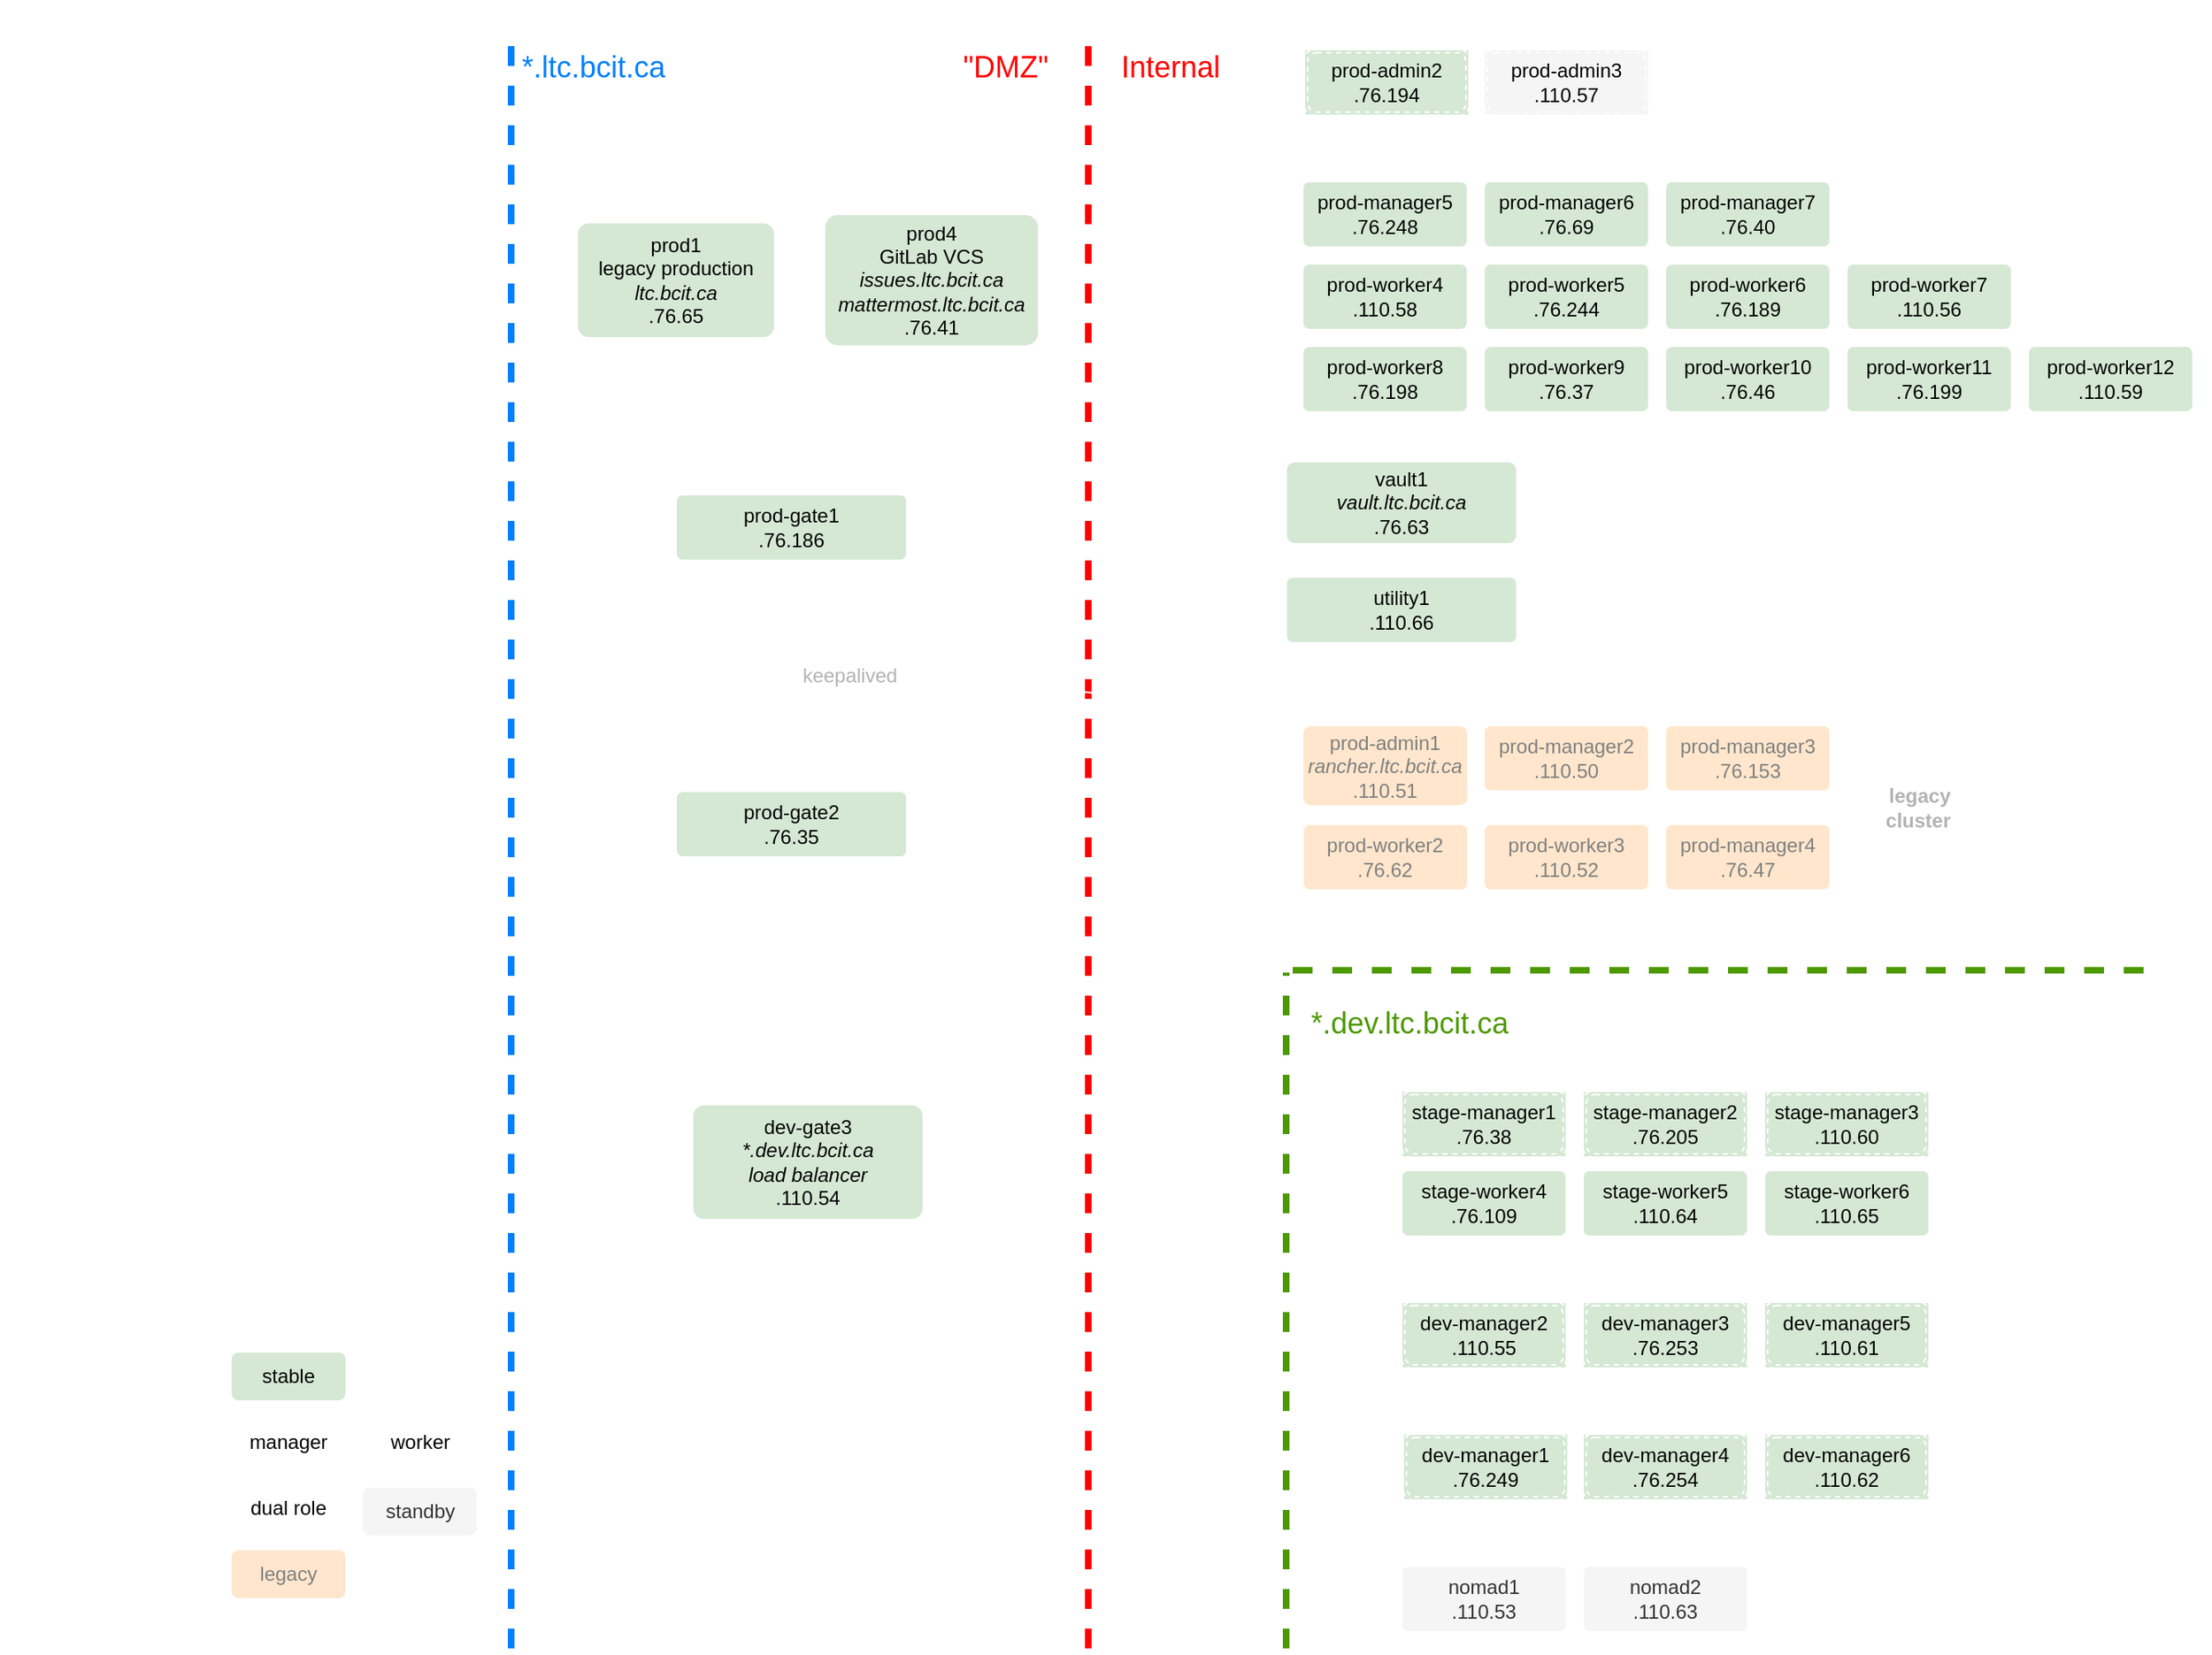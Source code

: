 <mxfile version="16.4.0" type="device"><diagram id="jypZsJmhGCqAaLn2Il6_" name="Page-1"><mxGraphModel dx="2291" dy="1031" grid="1" gridSize="10" guides="1" tooltips="1" connect="1" arrows="1" fold="1" page="1" pageScale="1" pageWidth="850" pageHeight="1100" math="0" shadow="0"><root><mxCell id="0"/><mxCell id="1" parent="0"/><mxCell id="ssO4QC-9UpLF29hUccAE-64" style="rounded=0;orthogonalLoop=1;jettySize=auto;html=1;exitX=0.55;exitY=0.95;exitDx=0;exitDy=0;exitPerimeter=0;entryX=0.5;entryY=0;entryDx=0;entryDy=0;strokeColor=#FFFFFF;" parent="1" source="ssO4QC-9UpLF29hUccAE-2" target="ssO4QC-9UpLF29hUccAE-63" edge="1"><mxGeometry relative="1" as="geometry"><mxPoint x="-1151.25" y="615.5" as="targetPoint"/><mxPoint x="-757.25" y="640" as="sourcePoint"/></mxGeometry></mxCell><mxCell id="ssO4QC-9UpLF29hUccAE-2" value="&lt;b&gt;&lt;font style=&quot;font-size: 20px&quot;&gt;Internet&lt;/font&gt;&lt;/b&gt;" style="ellipse;shape=cloud;whiteSpace=wrap;html=1;align=center;dashed=1;fillColor=none;strokeColor=#FFFFFF;fontColor=#FFFFFF;" parent="1" vertex="1"><mxGeometry x="-370" y="420" width="180" height="120" as="geometry"/></mxCell><mxCell id="ssO4QC-9UpLF29hUccAE-77" style="edgeStyle=none;orthogonalLoop=1;jettySize=auto;html=1;exitX=0.1;exitY=0.5;exitDx=0;exitDy=0;entryX=0;entryY=0.5;entryDx=0;entryDy=0;exitPerimeter=0;strokeColor=#FFFFFF;" parent="1" source="PNpzHPKhy2_oN3R26td1-3" target="ssO4QC-9UpLF29hUccAE-33" edge="1"><mxGeometry relative="1" as="geometry"><mxPoint x="-229.5" y="574.0" as="targetPoint"/><mxPoint x="140" y="525" as="sourcePoint"/></mxGeometry></mxCell><mxCell id="ssO4QC-9UpLF29hUccAE-78" style="edgeStyle=none;orthogonalLoop=1;jettySize=auto;html=1;exitX=0.1;exitY=0.5;exitDx=0;exitDy=0;entryX=0;entryY=0.75;entryDx=0;entryDy=0;exitPerimeter=0;strokeColor=#FFFFFF;" parent="1" source="PNpzHPKhy2_oN3R26td1-3" target="ssO4QC-9UpLF29hUccAE-26" edge="1"><mxGeometry relative="1" as="geometry"><mxPoint x="54" y="732" as="targetPoint"/><mxPoint x="140" y="525" as="sourcePoint"/></mxGeometry></mxCell><mxCell id="ssO4QC-9UpLF29hUccAE-79" style="edgeStyle=none;orthogonalLoop=1;jettySize=auto;html=1;exitX=1;exitY=0.5;exitDx=0;exitDy=0;entryX=0;entryY=0.5;entryDx=0;entryDy=0;strokeColor=#FFFFFF;" parent="1" source="ssO4QC-9UpLF29hUccAE-4" target="ssO4QC-9UpLF29hUccAE-27" edge="1"><mxGeometry relative="1" as="geometry"><mxPoint x="140" y="855" as="sourcePoint"/></mxGeometry></mxCell><mxCell id="ssO4QC-9UpLF29hUccAE-82" style="edgeStyle=none;orthogonalLoop=1;jettySize=auto;html=1;exitX=0.1;exitY=0.5;exitDx=0;exitDy=0;entryX=0;entryY=0.5;entryDx=0;entryDy=0;exitPerimeter=0;strokeColor=#FFFFFF;" parent="1" source="PNpzHPKhy2_oN3R26td1-3" target="ssO4QC-9UpLF29hUccAE-31" edge="1"><mxGeometry relative="1" as="geometry"><mxPoint x="140" y="525" as="sourcePoint"/></mxGeometry></mxCell><mxCell id="ssO4QC-9UpLF29hUccAE-3" value="prod-gate1&lt;i&gt;&lt;br&gt;&lt;/i&gt;.76.186" style="rounded=1;arcSize=10;whiteSpace=wrap;html=1;align=center;fillColor=#d5e8d4;strokeColor=#FFFFFF;" parent="1" vertex="1"><mxGeometry x="-30" y="450" width="140" height="40" as="geometry"/></mxCell><mxCell id="ssO4QC-9UpLF29hUccAE-83" style="edgeStyle=none;orthogonalLoop=1;jettySize=auto;html=1;exitX=1;exitY=0.5;exitDx=0;exitDy=0;entryX=0;entryY=0.5;entryDx=0;entryDy=0;strokeColor=#FFFFFF;" parent="1" source="ssO4QC-9UpLF29hUccAE-4" target="ssO4QC-9UpLF29hUccAE-28" edge="1"><mxGeometry relative="1" as="geometry"><mxPoint x="140" y="855" as="sourcePoint"/></mxGeometry></mxCell><mxCell id="ssO4QC-9UpLF29hUccAE-84" style="edgeStyle=none;orthogonalLoop=1;jettySize=auto;html=1;exitX=1;exitY=0.5;exitDx=0;exitDy=0;entryX=0;entryY=0.5;entryDx=0;entryDy=0;strokeColor=#FFFFFF;" parent="1" source="ssO4QC-9UpLF29hUccAE-4" target="ssO4QC-9UpLF29hUccAE-29" edge="1"><mxGeometry relative="1" as="geometry"><mxPoint x="140" y="855" as="sourcePoint"/></mxGeometry></mxCell><mxCell id="ssO4QC-9UpLF29hUccAE-86" style="edgeStyle=none;orthogonalLoop=1;jettySize=auto;html=1;exitX=1;exitY=0.5;exitDx=0;exitDy=0;entryX=0;entryY=0.5;entryDx=0;entryDy=0;strokeColor=#FFFFFF;" parent="1" source="ssO4QC-9UpLF29hUccAE-4" target="ssO4QC-9UpLF29hUccAE-41" edge="1"><mxGeometry relative="1" as="geometry"><mxPoint x="140" y="855" as="sourcePoint"/></mxGeometry></mxCell><mxCell id="ssO4QC-9UpLF29hUccAE-4" value="dev-gate3&lt;br&gt;&lt;i&gt;*.dev.ltc.bcit.ca&lt;br&gt;load balancer&lt;br&gt;&lt;/i&gt;.110.54" style="rounded=1;arcSize=10;whiteSpace=wrap;html=1;align=center;fillColor=#d5e8d4;strokeColor=#FFFFFF;" parent="1" vertex="1"><mxGeometry x="-20" y="820" width="140" height="70" as="geometry"/></mxCell><mxCell id="ssO4QC-9UpLF29hUccAE-30" value="prod4&lt;br&gt;GitLab VCS&lt;br&gt;&lt;i&gt;issues.ltc.bcit.ca&lt;br&gt;mattermost.ltc.bcit.ca&lt;br&gt;&lt;/i&gt;.76.41" style="rounded=1;arcSize=10;whiteSpace=wrap;html=1;align=center;fillColor=#d5e8d4;strokeColor=#FFFFFF;" parent="1" vertex="1"><mxGeometry x="60" y="280" width="130" height="80" as="geometry"/></mxCell><mxCell id="ssO4QC-9UpLF29hUccAE-62" value="prod1&lt;br&gt;legacy production&lt;br&gt;&lt;i&gt;ltc.bcit.ca&lt;br&gt;&lt;/i&gt;.76.65" style="rounded=1;arcSize=10;whiteSpace=wrap;html=1;align=center;fillColor=#d5e8d4;strokeColor=#FFFFFF;" parent="1" vertex="1"><mxGeometry x="-90" y="285" width="120" height="70" as="geometry"/></mxCell><mxCell id="ssO4QC-9UpLF29hUccAE-69" style="edgeStyle=none;orthogonalLoop=1;jettySize=auto;html=1;entryX=0.1;entryY=0.5;entryDx=0;entryDy=0;exitX=1;exitY=0.5;exitDx=0;exitDy=0;strokeWidth=1;strokeColor=#FFFFFF;entryPerimeter=0;" parent="1" source="ssO4QC-9UpLF29hUccAE-63" target="PNpzHPKhy2_oN3R26td1-2" edge="1"><mxGeometry relative="1" as="geometry"><mxPoint x="-991.25" y="670.5" as="sourcePoint"/><mxPoint x="-807.27" y="582.53" as="targetPoint"/></mxGeometry></mxCell><mxCell id="ssO4QC-9UpLF29hUccAE-70" style="edgeStyle=none;orthogonalLoop=1;jettySize=auto;html=1;exitX=1;exitY=0.5;exitDx=0;exitDy=0;entryX=0;entryY=0;entryDx=0;entryDy=0;strokeColor=#FFFFFF;" parent="1" source="ssO4QC-9UpLF29hUccAE-63" target="ssO4QC-9UpLF29hUccAE-4" edge="1"><mxGeometry relative="1" as="geometry"><mxPoint x="-454" y="869" as="targetPoint"/></mxGeometry></mxCell><mxCell id="ssO4QC-9UpLF29hUccAE-72" style="edgeStyle=none;orthogonalLoop=1;jettySize=auto;html=1;entryX=1;entryY=1;entryDx=0;entryDy=0;exitX=0.1;exitY=0.5;exitDx=0;exitDy=0;exitPerimeter=0;strokeColor=#FFFFFF;" parent="1" source="PNpzHPKhy2_oN3R26td1-3" target="ssO4QC-9UpLF29hUccAE-62" edge="1"><mxGeometry relative="1" as="geometry"><mxPoint x="-587" y="590" as="sourcePoint"/><mxPoint x="-97" y="635" as="targetPoint"/><Array as="points"><mxPoint x="170" y="440"/></Array></mxGeometry></mxCell><mxCell id="ssO4QC-9UpLF29hUccAE-81" style="edgeStyle=none;orthogonalLoop=1;jettySize=auto;html=1;entryX=0.5;entryY=1;entryDx=0;entryDy=0;exitX=0.1;exitY=0.5;exitDx=0;exitDy=0;exitPerimeter=0;strokeColor=#FFFFFF;" parent="1" source="PNpzHPKhy2_oN3R26td1-3" target="ssO4QC-9UpLF29hUccAE-30" edge="1"><mxGeometry relative="1" as="geometry"><mxPoint x="-767" y="800" as="sourcePoint"/><Array as="points"><mxPoint x="190" y="440"/></Array></mxGeometry></mxCell><mxCell id="ssO4QC-9UpLF29hUccAE-63" value="&lt;b style=&quot;font-size: 16px&quot;&gt;ITS&lt;br&gt;DNS&lt;/b&gt;" style="ellipse;whiteSpace=wrap;html=1;align=center;dashed=1;rounded=1;fillColor=none;strokeColor=#FFFFFF;fontColor=#FFFFFF;" parent="1" vertex="1"><mxGeometry x="-270" y="640" width="110" height="100" as="geometry"/></mxCell><mxCell id="ssO4QC-9UpLF29hUccAE-97" value="&lt;font style=&quot;font-size: 30px&quot; color=&quot;#ffffff&quot;&gt;&lt;b&gt;LTC Infrastructure&lt;br&gt;August 2022&lt;/b&gt;&lt;/font&gt;" style="text;html=1;strokeColor=none;fillColor=none;align=left;verticalAlign=middle;whiteSpace=wrap;rounded=0;" parent="1" vertex="1"><mxGeometry x="-440" y="150" width="300" height="110" as="geometry"/></mxCell><mxCell id="LwrFlGE9gnEI0ruCcwtA-12" style="edgeStyle=none;orthogonalLoop=1;jettySize=auto;html=1;entryX=0;entryY=0.5;entryDx=0;entryDy=0;exitX=0.1;exitY=0.5;exitDx=0;exitDy=0;exitPerimeter=0;strokeColor=#FFFFFF;" parent="1" source="PNpzHPKhy2_oN3R26td1-3" target="LwrFlGE9gnEI0ruCcwtA-11" edge="1"><mxGeometry relative="1" as="geometry"><mxPoint x="140" y="525" as="sourcePoint"/><mxPoint x="448" y="845" as="targetPoint"/></mxGeometry></mxCell><mxCell id="LwrFlGE9gnEI0ruCcwtA-46" value="&lt;font color=&quot;#ff0000&quot; style=&quot;font-size: 18px&quot;&gt;&quot;DMZ&quot;&lt;/font&gt;" style="text;html=1;strokeColor=none;fillColor=none;align=center;verticalAlign=middle;whiteSpace=wrap;rounded=0;dashed=1;fontSize=20;labelPosition=center;verticalLabelPosition=middle;" parent="1" vertex="1"><mxGeometry x="130" y="170" width="80" height="40" as="geometry"/></mxCell><mxCell id="LwrFlGE9gnEI0ruCcwtA-48" value="&lt;font color=&quot;#ff0000&quot; style=&quot;font-size: 18px&quot;&gt;Internal&lt;/font&gt;" style="text;html=1;strokeColor=none;fillColor=none;align=center;verticalAlign=middle;whiteSpace=wrap;rounded=0;dashed=1;fontSize=20;" parent="1" vertex="1"><mxGeometry x="230" y="170" width="80" height="40" as="geometry"/></mxCell><mxCell id="LwrFlGE9gnEI0ruCcwtA-50" value="" style="endArrow=none;dashed=1;html=1;strokeWidth=4;rounded=1;fontSize=26;fontColor=#FF0000;strokeColor=#FF0000;" parent="1" edge="1"><mxGeometry width="50" height="50" relative="1" as="geometry"><mxPoint x="220" y="1150" as="sourcePoint"/><mxPoint x="220" y="170" as="targetPoint"/></mxGeometry></mxCell><mxCell id="Dh-eU6Jg2qnH6y2vMVN5-1" style="edgeStyle=none;orthogonalLoop=1;jettySize=auto;html=1;entryX=0;entryY=0.039;entryDx=0;entryDy=0;strokeColor=#FFFFFF;exitX=0.1;exitY=0.5;exitDx=0;exitDy=0;exitPerimeter=0;entryPerimeter=0;" parent="1" source="PNpzHPKhy2_oN3R26td1-3" target="qlhoAPYAnQ4pRfNkZIUs-2" edge="1"><mxGeometry relative="1" as="geometry"><mxPoint x="-167" y="1270" as="targetPoint"/><mxPoint x="140" y="525" as="sourcePoint"/></mxGeometry></mxCell><mxCell id="qlhoAPYAnQ4pRfNkZIUs-22" value="" style="endArrow=none;dashed=1;html=1;rounded=1;fontSize=26;strokeColor=#007FFF;fontColor=#FF0000;strokeWidth=4;" parent="1" edge="1"><mxGeometry width="50" height="50" relative="1" as="geometry"><mxPoint x="-130" y="1150" as="sourcePoint"/><mxPoint x="-130" y="170" as="targetPoint"/></mxGeometry></mxCell><mxCell id="qlhoAPYAnQ4pRfNkZIUs-24" value="" style="endArrow=none;dashed=1;html=1;rounded=1;fontSize=26;strokeColor=#4D9900;fontColor=#FF0000;strokeWidth=4;" parent="1" edge="1"><mxGeometry width="50" height="50" relative="1" as="geometry"><mxPoint x="860" y="738.57" as="sourcePoint"/><mxPoint x="340" y="738.57" as="targetPoint"/></mxGeometry></mxCell><mxCell id="qlhoAPYAnQ4pRfNkZIUs-25" value="" style="endArrow=none;dashed=1;html=1;rounded=1;fontSize=26;strokeColor=#4D9900;fontColor=#FF0000;strokeWidth=4;" parent="1" edge="1"><mxGeometry width="50" height="50" relative="1" as="geometry"><mxPoint x="340" y="1150" as="sourcePoint"/><mxPoint x="340" y="740" as="targetPoint"/></mxGeometry></mxCell><mxCell id="qlhoAPYAnQ4pRfNkZIUs-26" value="&lt;font style=&quot;font-size: 18px&quot; color=&quot;#007fff&quot;&gt;*.ltc.bcit.ca&lt;/font&gt;" style="text;html=1;strokeColor=none;fillColor=none;align=center;verticalAlign=middle;whiteSpace=wrap;rounded=0;dashed=1;fontSize=20;" parent="1" vertex="1"><mxGeometry x="-130" y="170" width="100" height="40" as="geometry"/></mxCell><mxCell id="qlhoAPYAnQ4pRfNkZIUs-27" value="&lt;font style=&quot;font-size: 18px&quot; color=&quot;#4d9900&quot;&gt;*.dev.ltc.bcit.ca&lt;/font&gt;" style="text;html=1;strokeColor=none;fillColor=none;align=center;verticalAlign=middle;whiteSpace=wrap;rounded=0;dashed=1;fontSize=20;" parent="1" vertex="1"><mxGeometry x="350" y="750" width="130" height="40" as="geometry"/></mxCell><mxCell id="YeYnGHtXRdd9GafCND93-1" value="" style="group;fontColor=#B3B3B3;strokeColor=none;" parent="1" vertex="1" connectable="0"><mxGeometry x="340" y="580" width="410" height="120" as="geometry"/></mxCell><mxCell id="qlhoAPYAnQ4pRfNkZIUs-2" value="&lt;b&gt;&lt;font color=&quot;#b3b3b3&quot;&gt;legacy&lt;br&gt;cluster&lt;/font&gt;&lt;/b&gt;" style="shape=ext;margin=3;double=0;whiteSpace=wrap;html=1;align=right;fillColor=none;rounded=1;strokeColor=#FFFFFF;strokeWidth=1;spacingRight=5;arcSize=12;" parent="YeYnGHtXRdd9GafCND93-1" vertex="1"><mxGeometry width="410" height="120" as="geometry"/></mxCell><mxCell id="Dh-eU6Jg2qnH6y2vMVN5-2" value="&lt;font color=&quot;#808080&quot;&gt;prod-admin1&lt;br&gt;&lt;i&gt;rancher.ltc.bcit.ca&lt;br&gt;&lt;/i&gt;.110.51&lt;/font&gt;" style="rounded=1;arcSize=10;whiteSpace=wrap;html=1;align=center;fillColor=#ffe6cc;strokeColor=#FFFFFF;" parent="YeYnGHtXRdd9GafCND93-1" vertex="1"><mxGeometry x="10" y="10" width="100.25" height="49" as="geometry"/></mxCell><mxCell id="Dh-eU6Jg2qnH6y2vMVN5-5" value="&lt;font color=&quot;#808080&quot;&gt;prod-manager4&lt;br&gt;.76.47&lt;/font&gt;" style="rounded=1;arcSize=10;whiteSpace=wrap;html=1;align=center;fillColor=#ffe6cc;strokeColor=#FFFFFF;" parent="YeYnGHtXRdd9GafCND93-1" vertex="1"><mxGeometry x="230" y="70" width="100" height="40" as="geometry"/></mxCell><mxCell id="qlhoAPYAnQ4pRfNkZIUs-16" value="&lt;font color=&quot;#808080&quot;&gt;prod-worker2&lt;br&gt;.76.62&lt;/font&gt;" style="rounded=1;arcSize=10;whiteSpace=wrap;html=1;align=center;fillColor=#ffe6cc;strokeColor=#FFFFFF;" parent="YeYnGHtXRdd9GafCND93-1" vertex="1"><mxGeometry x="10.25" y="70" width="100" height="40" as="geometry"/></mxCell><mxCell id="qlhoAPYAnQ4pRfNkZIUs-18" value="&lt;font color=&quot;#808080&quot;&gt;prod-manager3&lt;br&gt;.76.153&lt;/font&gt;" style="rounded=1;arcSize=10;whiteSpace=wrap;html=1;align=center;fillColor=#ffe6cc;strokeColor=#FFFFFF;" parent="YeYnGHtXRdd9GafCND93-1" vertex="1"><mxGeometry x="230" y="10" width="100" height="40" as="geometry"/></mxCell><mxCell id="qlhoAPYAnQ4pRfNkZIUs-19" value="&lt;font color=&quot;#808080&quot;&gt;prod-worker3&lt;br&gt;.110.52&lt;/font&gt;" style="rounded=1;arcSize=10;whiteSpace=wrap;html=1;align=center;fillColor=#ffe6cc;strokeColor=#FFFFFF;" parent="YeYnGHtXRdd9GafCND93-1" vertex="1"><mxGeometry x="120" y="70" width="100" height="40" as="geometry"/></mxCell><mxCell id="qlhoAPYAnQ4pRfNkZIUs-17" value="&lt;font color=&quot;#808080&quot;&gt;prod-manager2&lt;br&gt;.110.50&lt;/font&gt;" style="rounded=1;arcSize=10;whiteSpace=wrap;html=1;align=center;fillColor=#ffe6cc;strokeColor=#FFFFFF;" parent="YeYnGHtXRdd9GafCND93-1" vertex="1"><mxGeometry x="120" y="10" width="100" height="40" as="geometry"/></mxCell><mxCell id="YeYnGHtXRdd9GafCND93-2" value="" style="group;strokeColor=none;" parent="1" vertex="1" connectable="0"><mxGeometry x="400" y="800" width="440" height="350" as="geometry"/></mxCell><mxCell id="ssO4QC-9UpLF29hUccAE-27" value="&lt;b&gt;&lt;font color=&quot;#ffffff&quot;&gt;staging&lt;br&gt;cluster&lt;/font&gt;&lt;/b&gt;" style="shape=ext;margin=3;double=0;whiteSpace=wrap;html=1;align=right;fillColor=none;rounded=1;strokeColor=#FFFFFF;strokeWidth=1;spacingRight=5;arcSize=12;" parent="YeYnGHtXRdd9GafCND93-2" vertex="1"><mxGeometry width="440" height="110" as="geometry"/></mxCell><mxCell id="LwrFlGE9gnEI0ruCcwtA-8" value="stage-worker4&lt;br&gt;.76.109" style="rounded=1;arcSize=10;whiteSpace=wrap;html=1;align=center;fillColor=#d5e8d4;strokeColor=#FFFFFF;" parent="YeYnGHtXRdd9GafCND93-2" vertex="1"><mxGeometry x="10" y="60" width="100" height="40" as="geometry"/></mxCell><mxCell id="LwrFlGE9gnEI0ruCcwtA-9" value="stage-worker5&lt;br&gt;.110.64" style="rounded=1;arcSize=10;whiteSpace=wrap;html=1;align=center;fillColor=#d5e8d4;strokeColor=#FFFFFF;" parent="YeYnGHtXRdd9GafCND93-2" vertex="1"><mxGeometry x="120" y="60" width="100" height="40" as="geometry"/></mxCell><mxCell id="LwrFlGE9gnEI0ruCcwtA-10" value="stage-worker6&lt;br&gt;.110.65" style="rounded=1;arcSize=10;whiteSpace=wrap;html=1;align=center;fillColor=#d5e8d4;strokeColor=#FFFFFF;" parent="YeYnGHtXRdd9GafCND93-2" vertex="1"><mxGeometry x="230" y="60" width="100" height="40" as="geometry"/></mxCell><mxCell id="LwrFlGE9gnEI0ruCcwtA-13" value="" style="group;fillColor=#d5e8d4;strokeColor=#FFFFFF;" parent="YeYnGHtXRdd9GafCND93-2" vertex="1" connectable="0"><mxGeometry x="10" y="12" width="100" height="40" as="geometry"/></mxCell><mxCell id="LwrFlGE9gnEI0ruCcwtA-14" value="" style="whiteSpace=wrap;html=1;align=center;rounded=1;strokeColor=#FFFFFF;dashed=1;fillColor=none;perimeterSpacing=1;" parent="LwrFlGE9gnEI0ruCcwtA-13" vertex="1"><mxGeometry x="2" y="2" width="96" height="36" as="geometry"/></mxCell><mxCell id="LwrFlGE9gnEI0ruCcwtA-15" value="stage-manager1&lt;br&gt;.76.38" style="whiteSpace=wrap;html=1;align=center;rounded=1;strokeColor=#FFFFFF;dashed=1;fillColor=none;" parent="LwrFlGE9gnEI0ruCcwtA-13" vertex="1"><mxGeometry width="100" height="40" as="geometry"/></mxCell><mxCell id="LwrFlGE9gnEI0ruCcwtA-17" value="" style="group;fillColor=#d5e8d4;strokeColor=#FFFFFF;" parent="YeYnGHtXRdd9GafCND93-2" vertex="1" connectable="0"><mxGeometry x="120" y="12" width="100" height="40" as="geometry"/></mxCell><mxCell id="LwrFlGE9gnEI0ruCcwtA-18" value="" style="whiteSpace=wrap;html=1;align=center;rounded=1;strokeColor=#FFFFFF;dashed=1;fillColor=none;perimeterSpacing=1;" parent="LwrFlGE9gnEI0ruCcwtA-17" vertex="1"><mxGeometry x="2" y="2" width="96" height="36" as="geometry"/></mxCell><mxCell id="LwrFlGE9gnEI0ruCcwtA-19" value="stage-manager2&lt;br&gt;.76.205" style="whiteSpace=wrap;html=1;align=center;rounded=1;strokeColor=#FFFFFF;dashed=1;fillColor=none;" parent="LwrFlGE9gnEI0ruCcwtA-17" vertex="1"><mxGeometry width="100" height="40" as="geometry"/></mxCell><mxCell id="LwrFlGE9gnEI0ruCcwtA-20" value="" style="group;fillColor=#d5e8d4;strokeColor=#FFFFFF;" parent="YeYnGHtXRdd9GafCND93-2" vertex="1" connectable="0"><mxGeometry x="230" y="12" width="100" height="40" as="geometry"/></mxCell><mxCell id="LwrFlGE9gnEI0ruCcwtA-21" value="" style="whiteSpace=wrap;html=1;align=center;rounded=1;strokeColor=#FFFFFF;dashed=1;fillColor=none;perimeterSpacing=1;" parent="LwrFlGE9gnEI0ruCcwtA-20" vertex="1"><mxGeometry x="2" y="2" width="96" height="36" as="geometry"/></mxCell><mxCell id="LwrFlGE9gnEI0ruCcwtA-22" value="stage-manager3&lt;br&gt;.110.60" style="whiteSpace=wrap;html=1;align=center;rounded=1;strokeColor=#FFFFFF;dashed=1;fillColor=none;" parent="LwrFlGE9gnEI0ruCcwtA-20" vertex="1"><mxGeometry width="100" height="40" as="geometry"/></mxCell><mxCell id="ssO4QC-9UpLF29hUccAE-28" value="&lt;b&gt;&lt;font color=&quot;#ffffff&quot;&gt;dev_vsm&lt;br&gt;cluster&lt;/font&gt;&lt;/b&gt;" style="shape=ext;margin=3;double=0;whiteSpace=wrap;html=1;align=right;fillColor=none;rounded=1;spacingRight=5;strokeColor=#FFFFFF;" parent="YeYnGHtXRdd9GafCND93-2" vertex="1"><mxGeometry y="130" width="440" height="60" as="geometry"/></mxCell><mxCell id="ssO4QC-9UpLF29hUccAE-41" value="&lt;blockquote style=&quot;margin: 0 0 0 40px ; border: none ; padding: 0px&quot;&gt;&lt;/blockquote&gt;&lt;blockquote style=&quot;margin: 0 0 0 40px ; border: none ; padding: 0px&quot;&gt;&lt;/blockquote&gt;&lt;font color=&quot;#ffffff&quot;&gt;&lt;b&gt;research&lt;/b&gt;&lt;br&gt;&lt;b&gt;cluster&lt;/b&gt;&lt;/font&gt;" style="shape=ext;margin=3;double=0;whiteSpace=wrap;html=1;align=right;fillColor=none;rounded=1;perimeterSpacing=0;labelPadding=0;noLabel=0;perimeter=rectanglePerimeter;spacingRight=5;strokeColor=#FFFFFF;" parent="YeYnGHtXRdd9GafCND93-2" vertex="1"><mxGeometry y="290" width="320" height="60" as="geometry"/></mxCell><mxCell id="ssO4QC-9UpLF29hUccAE-42" value="nomad1&lt;br&gt;.110.53" style="rounded=1;arcSize=10;whiteSpace=wrap;html=1;align=center;fillColor=#f5f5f5;strokeColor=#FFFFFF;fontColor=#333333;" parent="YeYnGHtXRdd9GafCND93-2" vertex="1"><mxGeometry x="10" y="300" width="100" height="40" as="geometry"/></mxCell><mxCell id="ssO4QC-9UpLF29hUccAE-89" value="nomad2&lt;br&gt;.110.63" style="rounded=1;arcSize=10;whiteSpace=wrap;html=1;align=center;fillColor=#f5f5f5;strokeColor=#FFFFFF;fontColor=#333333;" parent="YeYnGHtXRdd9GafCND93-2" vertex="1"><mxGeometry x="120" y="300" width="100" height="40" as="geometry"/></mxCell><mxCell id="LwrFlGE9gnEI0ruCcwtA-23" value="" style="group;fillColor=#d5e8d4;strokeColor=#FFFFFF;" parent="YeYnGHtXRdd9GafCND93-2" vertex="1" connectable="0"><mxGeometry x="10" y="140" width="100" height="40" as="geometry"/></mxCell><mxCell id="LwrFlGE9gnEI0ruCcwtA-24" value="" style="whiteSpace=wrap;html=1;align=center;rounded=1;strokeColor=#FFFFFF;dashed=1;fillColor=none;perimeterSpacing=1;" parent="LwrFlGE9gnEI0ruCcwtA-23" vertex="1"><mxGeometry x="2" y="2" width="96" height="36" as="geometry"/></mxCell><mxCell id="LwrFlGE9gnEI0ruCcwtA-25" value="dev-manager2&lt;br&gt;.110.55" style="whiteSpace=wrap;html=1;align=center;rounded=1;strokeColor=#FFFFFF;dashed=1;fillColor=none;" parent="LwrFlGE9gnEI0ruCcwtA-23" vertex="1"><mxGeometry width="100" height="40" as="geometry"/></mxCell><mxCell id="LwrFlGE9gnEI0ruCcwtA-26" value="" style="group;fillColor=#d5e8d4;strokeColor=#FFFFFF;" parent="YeYnGHtXRdd9GafCND93-2" vertex="1" connectable="0"><mxGeometry x="120" y="140" width="100" height="40" as="geometry"/></mxCell><mxCell id="LwrFlGE9gnEI0ruCcwtA-27" value="" style="whiteSpace=wrap;html=1;align=center;rounded=1;strokeColor=#FFFFFF;dashed=1;fillColor=none;perimeterSpacing=1;" parent="LwrFlGE9gnEI0ruCcwtA-26" vertex="1"><mxGeometry x="2" y="2" width="96" height="36" as="geometry"/></mxCell><mxCell id="LwrFlGE9gnEI0ruCcwtA-28" value="dev-manager3&lt;br&gt;.76.253" style="whiteSpace=wrap;html=1;align=center;rounded=1;strokeColor=#FFFFFF;dashed=1;fillColor=none;" parent="LwrFlGE9gnEI0ruCcwtA-26" vertex="1"><mxGeometry width="100" height="40" as="geometry"/></mxCell><mxCell id="LwrFlGE9gnEI0ruCcwtA-29" value="" style="group;fillColor=#d5e8d4;strokeColor=#FFFFFF;" parent="YeYnGHtXRdd9GafCND93-2" vertex="1" connectable="0"><mxGeometry x="230" y="140" width="100" height="40" as="geometry"/></mxCell><mxCell id="LwrFlGE9gnEI0ruCcwtA-30" value="" style="whiteSpace=wrap;html=1;align=center;rounded=1;strokeColor=#FFFFFF;dashed=1;fillColor=none;perimeterSpacing=1;" parent="LwrFlGE9gnEI0ruCcwtA-29" vertex="1"><mxGeometry x="2" y="2" width="96" height="36" as="geometry"/></mxCell><mxCell id="LwrFlGE9gnEI0ruCcwtA-31" value="dev-manager5&lt;br&gt;.110.61" style="whiteSpace=wrap;html=1;align=center;rounded=1;strokeColor=#FFFFFF;dashed=1;fillColor=none;" parent="LwrFlGE9gnEI0ruCcwtA-29" vertex="1"><mxGeometry width="100" height="40" as="geometry"/></mxCell><mxCell id="ssO4QC-9UpLF29hUccAE-29" value="&lt;b&gt;&lt;font color=&quot;#ffffff&quot;&gt;dev_cp&lt;br&gt;cluster&lt;/font&gt;&lt;/b&gt;" style="shape=ext;margin=3;double=0;whiteSpace=wrap;html=1;align=right;fillColor=none;rounded=1;spacingRight=5;strokeColor=#FFFFFF;" parent="YeYnGHtXRdd9GafCND93-2" vertex="1"><mxGeometry y="210" width="440" height="60" as="geometry"/></mxCell><mxCell id="LwrFlGE9gnEI0ruCcwtA-33" value="" style="group;fillColor=#d5e8d4;strokeColor=#FFFFFF;" parent="YeYnGHtXRdd9GafCND93-2" vertex="1" connectable="0"><mxGeometry x="11" y="220" width="100" height="40" as="geometry"/></mxCell><mxCell id="LwrFlGE9gnEI0ruCcwtA-34" value="" style="whiteSpace=wrap;html=1;align=center;rounded=1;strokeColor=#FFFFFF;dashed=1;fillColor=none;perimeterSpacing=1;" parent="LwrFlGE9gnEI0ruCcwtA-33" vertex="1"><mxGeometry x="2" y="2" width="96" height="36" as="geometry"/></mxCell><mxCell id="LwrFlGE9gnEI0ruCcwtA-35" value="dev-manager1&lt;br&gt;.76.249" style="whiteSpace=wrap;html=1;align=center;rounded=1;strokeColor=#FFFFFF;dashed=1;fillColor=none;" parent="LwrFlGE9gnEI0ruCcwtA-33" vertex="1"><mxGeometry width="100" height="40" as="geometry"/></mxCell><mxCell id="LwrFlGE9gnEI0ruCcwtA-36" value="" style="group;fillColor=#d5e8d4;strokeColor=#FFFFFF;" parent="YeYnGHtXRdd9GafCND93-2" vertex="1" connectable="0"><mxGeometry x="120" y="220" width="100" height="40" as="geometry"/></mxCell><mxCell id="LwrFlGE9gnEI0ruCcwtA-37" value="" style="whiteSpace=wrap;html=1;align=center;rounded=1;strokeColor=#FFFFFF;dashed=1;fillColor=none;perimeterSpacing=1;" parent="LwrFlGE9gnEI0ruCcwtA-36" vertex="1"><mxGeometry x="2" y="2" width="96" height="36" as="geometry"/></mxCell><mxCell id="LwrFlGE9gnEI0ruCcwtA-38" value="dev-manager4&lt;br&gt;.76.254" style="whiteSpace=wrap;html=1;align=center;rounded=1;strokeColor=#FFFFFF;dashed=1;fillColor=none;" parent="LwrFlGE9gnEI0ruCcwtA-36" vertex="1"><mxGeometry width="100" height="40" as="geometry"/></mxCell><mxCell id="LwrFlGE9gnEI0ruCcwtA-39" value="" style="group;fillColor=#d5e8d4;strokeColor=#FFFFFF;" parent="YeYnGHtXRdd9GafCND93-2" vertex="1" connectable="0"><mxGeometry x="230" y="220" width="100" height="40" as="geometry"/></mxCell><mxCell id="LwrFlGE9gnEI0ruCcwtA-40" value="" style="whiteSpace=wrap;html=1;align=center;rounded=1;strokeColor=#FFFFFF;dashed=1;fillColor=none;perimeterSpacing=1;" parent="LwrFlGE9gnEI0ruCcwtA-39" vertex="1"><mxGeometry x="2" y="2" width="96" height="36" as="geometry"/></mxCell><mxCell id="LwrFlGE9gnEI0ruCcwtA-41" value="dev-manager6&lt;br&gt;.110.62" style="whiteSpace=wrap;html=1;align=center;rounded=1;strokeColor=#FFFFFF;dashed=1;fillColor=none;" parent="LwrFlGE9gnEI0ruCcwtA-39" vertex="1"><mxGeometry width="100" height="40" as="geometry"/></mxCell><mxCell id="YeYnGHtXRdd9GafCND93-3" value="" style="group;strokeColor=none;" parent="1" vertex="1" connectable="0"><mxGeometry x="340" y="170" width="560" height="370" as="geometry"/></mxCell><mxCell id="ssO4QC-9UpLF29hUccAE-31" value="vault1&lt;br&gt;&lt;i&gt;vault.ltc.bcit.ca&lt;br&gt;&lt;/i&gt;.76.63" style="rounded=1;arcSize=10;whiteSpace=wrap;html=1;align=center;fillColor=#d5e8d4;strokeColor=#FFFFFF;" parent="YeYnGHtXRdd9GafCND93-3" vertex="1"><mxGeometry y="260" width="140" height="50" as="geometry"/></mxCell><mxCell id="LwrFlGE9gnEI0ruCcwtA-11" value="utility1&lt;br&gt;.110.66" style="rounded=1;arcSize=10;whiteSpace=wrap;html=1;align=center;fillColor=#d5e8d4;strokeColor=#FFFFFF;" parent="YeYnGHtXRdd9GafCND93-3" vertex="1"><mxGeometry y="330" width="140" height="40" as="geometry"/></mxCell><mxCell id="ssO4QC-9UpLF29hUccAE-26" value="&lt;b&gt;&lt;font color=&quot;#ffffff&quot;&gt;prod&lt;br&gt;cluster&lt;/font&gt;&lt;/b&gt;" style="shape=ext;margin=3;double=0;whiteSpace=wrap;html=1;align=right;fillColor=none;rounded=1;spacingRight=5;arcSize=6;verticalAlign=top;strokeColor=#FFFFFF;" parent="YeYnGHtXRdd9GafCND93-3" vertex="1"><mxGeometry y="80" width="560" height="160" as="geometry"/></mxCell><mxCell id="ssO4QC-9UpLF29hUccAE-5" value="prod-manager5&lt;br&gt;.76.248" style="rounded=1;arcSize=10;whiteSpace=wrap;html=1;align=center;fillColor=#d5e8d4;strokeColor=#FFFFFF;strokeWidth=1;" parent="YeYnGHtXRdd9GafCND93-3" vertex="1"><mxGeometry x="10" y="90" width="100" height="40" as="geometry"/></mxCell><mxCell id="ssO4QC-9UpLF29hUccAE-7" value="prod-manager6&lt;br&gt;.76.69" style="rounded=1;arcSize=10;whiteSpace=wrap;html=1;align=center;fillColor=#d5e8d4;strokeColor=#FFFFFF;strokeWidth=1;" parent="YeYnGHtXRdd9GafCND93-3" vertex="1"><mxGeometry x="120" y="90" width="100" height="40" as="geometry"/></mxCell><mxCell id="ssO4QC-9UpLF29hUccAE-8" value="prod-manager7&lt;br&gt;.76.40" style="rounded=1;arcSize=10;whiteSpace=wrap;html=1;align=center;fillColor=#d5e8d4;strokeColor=#FFFFFF;strokeWidth=1;" parent="YeYnGHtXRdd9GafCND93-3" vertex="1"><mxGeometry x="230" y="90" width="100" height="40" as="geometry"/></mxCell><mxCell id="ssO4QC-9UpLF29hUccAE-10" value="prod-worker5&lt;br&gt;.76.244" style="rounded=1;arcSize=10;whiteSpace=wrap;html=1;align=center;fillColor=#d5e8d4;strokeColor=#FFFFFF;" parent="YeYnGHtXRdd9GafCND93-3" vertex="1"><mxGeometry x="120" y="140" width="100" height="40" as="geometry"/></mxCell><mxCell id="ssO4QC-9UpLF29hUccAE-11" value="prod-worker7&lt;br&gt;.110.56" style="rounded=1;arcSize=10;whiteSpace=wrap;html=1;align=center;fillColor=#d5e8d4;strokeColor=#FFFFFF;" parent="YeYnGHtXRdd9GafCND93-3" vertex="1"><mxGeometry x="340" y="140" width="100" height="40" as="geometry"/></mxCell><mxCell id="ssO4QC-9UpLF29hUccAE-12" value="prod-worker10&lt;br&gt;.76.46" style="rounded=1;arcSize=10;whiteSpace=wrap;html=1;align=center;fillColor=#d5e8d4;strokeColor=#FFFFFF;" parent="YeYnGHtXRdd9GafCND93-3" vertex="1"><mxGeometry x="230" y="190" width="100" height="40" as="geometry"/></mxCell><mxCell id="ssO4QC-9UpLF29hUccAE-13" value="prod-worker11&lt;br&gt;.76.199" style="rounded=1;arcSize=10;whiteSpace=wrap;html=1;align=center;fillColor=#d5e8d4;strokeColor=#FFFFFF;" parent="YeYnGHtXRdd9GafCND93-3" vertex="1"><mxGeometry x="340" y="190" width="100" height="40" as="geometry"/></mxCell><mxCell id="ssO4QC-9UpLF29hUccAE-38" value="prod-worker6&lt;br&gt;.76.189" style="rounded=1;arcSize=10;whiteSpace=wrap;html=1;align=center;fillColor=#d5e8d4;strokeColor=#FFFFFF;" parent="YeYnGHtXRdd9GafCND93-3" vertex="1"><mxGeometry x="230" y="140" width="100" height="40" as="geometry"/></mxCell><mxCell id="ssO4QC-9UpLF29hUccAE-39" value="prod-worker8&lt;br&gt;.76.198" style="rounded=1;arcSize=10;whiteSpace=wrap;html=1;align=center;fillColor=#d5e8d4;strokeColor=#FFFFFF;" parent="YeYnGHtXRdd9GafCND93-3" vertex="1"><mxGeometry x="10" y="190" width="100" height="40" as="geometry"/></mxCell><mxCell id="ssO4QC-9UpLF29hUccAE-40" value="prod-worker9&lt;br&gt;.76.37" style="rounded=1;arcSize=10;whiteSpace=wrap;html=1;align=center;fillColor=#d5e8d4;strokeColor=#FFFFFF;" parent="YeYnGHtXRdd9GafCND93-3" vertex="1"><mxGeometry x="120" y="190" width="100" height="40" as="geometry"/></mxCell><mxCell id="ssO4QC-9UpLF29hUccAE-90" value="prod-worker12&lt;br&gt;.110.59" style="rounded=1;arcSize=10;whiteSpace=wrap;html=1;align=center;fillColor=#d5e8d4;strokeColor=#FFFFFF;" parent="YeYnGHtXRdd9GafCND93-3" vertex="1"><mxGeometry x="450" y="190" width="100" height="40" as="geometry"/></mxCell><mxCell id="ssO4QC-9UpLF29hUccAE-91" value="prod-worker4&lt;br&gt;.110.58" style="rounded=1;arcSize=10;whiteSpace=wrap;html=1;align=center;fillColor=#d5e8d4;strokeColor=#FFFFFF;" parent="YeYnGHtXRdd9GafCND93-3" vertex="1"><mxGeometry x="10" y="140" width="100" height="40" as="geometry"/></mxCell><mxCell id="ssO4QC-9UpLF29hUccAE-33" value="&lt;b&gt;&lt;font color=&quot;#ffffff&quot;&gt;admin&lt;br&gt;cluster&lt;/font&gt;&lt;/b&gt;" style="shape=ext;margin=3;double=0;whiteSpace=wrap;html=1;align=right;fillColor=none;rounded=1;spacingRight=5;strokeColor=#FFFFFF;" parent="YeYnGHtXRdd9GafCND93-3" vertex="1"><mxGeometry width="320" height="60" as="geometry"/></mxCell><mxCell id="LwrFlGE9gnEI0ruCcwtA-4" value="" style="group;fillColor=#d5e8d4;strokeColor=#FFFFFF;" parent="YeYnGHtXRdd9GafCND93-3" vertex="1" connectable="0"><mxGeometry x="11" y="10" width="100" height="40" as="geometry"/></mxCell><mxCell id="LwrFlGE9gnEI0ruCcwtA-3" value="" style="whiteSpace=wrap;html=1;align=center;rounded=1;strokeColor=#FFFFFF;dashed=1;fillColor=none;perimeterSpacing=1;" parent="LwrFlGE9gnEI0ruCcwtA-4" vertex="1"><mxGeometry x="2" y="2" width="96" height="36" as="geometry"/></mxCell><mxCell id="LwrFlGE9gnEI0ruCcwtA-2" value="prod-admin2&lt;i&gt;&lt;br&gt;&lt;/i&gt;.76.194" style="whiteSpace=wrap;html=1;align=center;rounded=1;strokeColor=#FFFFFF;dashed=1;fillColor=none;" parent="LwrFlGE9gnEI0ruCcwtA-4" vertex="1"><mxGeometry width="100" height="40" as="geometry"/></mxCell><mxCell id="LwrFlGE9gnEI0ruCcwtA-5" value="" style="group;fillColor=#f5f5f5;strokeColor=#FFFFFF;fontColor=#333333;container=0;" parent="YeYnGHtXRdd9GafCND93-3" vertex="1" connectable="0"><mxGeometry x="120" y="10" width="100" height="40" as="geometry"/></mxCell><mxCell id="LwrFlGE9gnEI0ruCcwtA-6" value="" style="whiteSpace=wrap;html=1;align=center;rounded=1;strokeColor=#FFFFFF;dashed=1;fillColor=none;perimeterSpacing=1;" parent="YeYnGHtXRdd9GafCND93-3" vertex="1"><mxGeometry x="122" y="12" width="96" height="36" as="geometry"/></mxCell><mxCell id="LwrFlGE9gnEI0ruCcwtA-7" value="prod-admin3&lt;i&gt;&lt;br&gt;&lt;/i&gt;.110.57" style="whiteSpace=wrap;html=1;align=center;rounded=1;strokeColor=#FFFFFF;dashed=1;fillColor=none;" parent="YeYnGHtXRdd9GafCND93-3" vertex="1"><mxGeometry x="120" y="10" width="100" height="40" as="geometry"/></mxCell><mxCell id="YeYnGHtXRdd9GafCND93-4" value="" style="group;strokeColor=none;fontColor=#FFFFFF;" parent="1" vertex="1" connectable="0"><mxGeometry x="-330" y="930" width="181" height="190" as="geometry"/></mxCell><mxCell id="ssO4QC-9UpLF29hUccAE-94" value="stable" style="whiteSpace=wrap;html=1;align=center;rounded=1;fillColor=#d5e8d4;strokeColor=#FFFFFF;" parent="YeYnGHtXRdd9GafCND93-4" vertex="1"><mxGeometry x="30" y="40" width="70" height="30" as="geometry"/></mxCell><mxCell id="ssO4QC-9UpLF29hUccAE-96" value="standby" style="whiteSpace=wrap;html=1;align=center;rounded=1;fillColor=#f5f5f5;fontColor=#333333;strokeColor=#FFFFFF;" parent="YeYnGHtXRdd9GafCND93-4" vertex="1"><mxGeometry x="109.5" y="122" width="70" height="30" as="geometry"/></mxCell><mxCell id="Fg-Uhp-u95UDLk2gJvwy-1" value="manager" style="whiteSpace=wrap;html=1;align=center;rounded=1;strokeColor=#FFFFFF;" parent="YeYnGHtXRdd9GafCND93-4" vertex="1"><mxGeometry x="30" y="80" width="70" height="30" as="geometry"/></mxCell><mxCell id="Fg-Uhp-u95UDLk2gJvwy-2" value="worker" style="whiteSpace=wrap;html=1;align=center;rounded=1;strokeColor=#FFFFFF;" parent="YeYnGHtXRdd9GafCND93-4" vertex="1"><mxGeometry x="109.5" y="80" width="70" height="30" as="geometry"/></mxCell><mxCell id="Fg-Uhp-u95UDLk2gJvwy-3" value="dual role" style="whiteSpace=wrap;html=1;align=center;rounded=1;strokeColor=#FFFFFF;dashed=1;" parent="YeYnGHtXRdd9GafCND93-4" vertex="1"><mxGeometry x="30" y="120" width="70" height="30" as="geometry"/></mxCell><mxCell id="LwrFlGE9gnEI0ruCcwtA-1" value="" style="whiteSpace=wrap;html=1;align=center;rounded=1;strokeColor=#FFFFFF;dashed=1;fillColor=none;perimeterSpacing=1;" parent="YeYnGHtXRdd9GafCND93-4" vertex="1"><mxGeometry x="32" y="122" width="66" height="26" as="geometry"/></mxCell><mxCell id="LwrFlGE9gnEI0ruCcwtA-42" value="&lt;font size=&quot;1&quot; color=&quot;#ffffff&quot;&gt;&lt;b style=&quot;font-size: 20px&quot;&gt;Legend&lt;/b&gt;&lt;/font&gt;" style="text;html=1;strokeColor=none;fillColor=none;align=left;verticalAlign=middle;whiteSpace=wrap;rounded=0;" parent="YeYnGHtXRdd9GafCND93-4" vertex="1"><mxGeometry width="87" height="30" as="geometry"/></mxCell><mxCell id="Dh-eU6Jg2qnH6y2vMVN5-3" value="&lt;font color=&quot;#808080&quot;&gt;legacy&lt;/font&gt;" style="whiteSpace=wrap;html=1;align=center;rounded=1;fillColor=#ffe6cc;strokeColor=#FFFFFF;" parent="YeYnGHtXRdd9GafCND93-4" vertex="1"><mxGeometry x="30" y="160" width="70" height="30" as="geometry"/></mxCell><mxCell id="PNpzHPKhy2_oN3R26td1-1" value="prod-gate2&lt;br&gt;.76.35" style="rounded=1;arcSize=10;whiteSpace=wrap;html=1;align=center;fillColor=#d5e8d4;strokeColor=#FFFFFF;" vertex="1" parent="1"><mxGeometry x="-30" y="630" width="140" height="40" as="geometry"/></mxCell><mxCell id="PNpzHPKhy2_oN3R26td1-2" value="" style="shape=curlyBracket;whiteSpace=wrap;html=1;rounded=1;strokeColor=#FFFFFF;" vertex="1" parent="1"><mxGeometry x="-60" y="450" width="20" height="220" as="geometry"/></mxCell><mxCell id="PNpzHPKhy2_oN3R26td1-3" value="" style="shape=curlyBracket;whiteSpace=wrap;html=1;rounded=1;flipH=1;strokeColor=#FFFFFF;" vertex="1" parent="1"><mxGeometry x="120" y="450" width="20" height="220" as="geometry"/></mxCell><mxCell id="PNpzHPKhy2_oN3R26td1-4" value="&lt;font color=&quot;#ffffff&quot;&gt;&lt;i&gt;*.ltc.bcit.ca&lt;/i&gt;&lt;br&gt;&lt;i&gt;load balancers&lt;/i&gt;&lt;/font&gt;" style="text;html=1;strokeColor=none;fillColor=none;align=center;verticalAlign=middle;whiteSpace=wrap;rounded=0;" vertex="1" parent="1"><mxGeometry x="-50" y="500" width="120" height="40" as="geometry"/></mxCell><mxCell id="PNpzHPKhy2_oN3R26td1-5" value="&lt;font style=&quot;font-size: 12px&quot; color=&quot;#b3b3b3&quot;&gt;keepalived&lt;/font&gt;" style="endArrow=classic;startArrow=classic;html=1;rounded=0;entryX=0.75;entryY=1;entryDx=0;entryDy=0;exitX=0.75;exitY=0;exitDx=0;exitDy=0;dashed=1;endSize=4;startSize=4;strokeColor=#FFFFFF;" edge="1" parent="1" source="PNpzHPKhy2_oN3R26td1-1" target="ssO4QC-9UpLF29hUccAE-3"><mxGeometry width="50" height="50" relative="1" as="geometry"><mxPoint x="220" y="730" as="sourcePoint"/><mxPoint x="270" y="680" as="targetPoint"/></mxGeometry></mxCell><mxCell id="PNpzHPKhy2_oN3R26td1-7" value="&lt;font color=&quot;#ffffff&quot;&gt;VIP: .76.30&lt;/font&gt;" style="text;html=1;strokeColor=none;fillColor=none;align=center;verticalAlign=middle;whiteSpace=wrap;rounded=0;fontSize=12;fontColor=#B3B3B3;" vertex="1" parent="1"><mxGeometry x="-100" y="520" width="60" height="30" as="geometry"/></mxCell></root></mxGraphModel></diagram></mxfile>